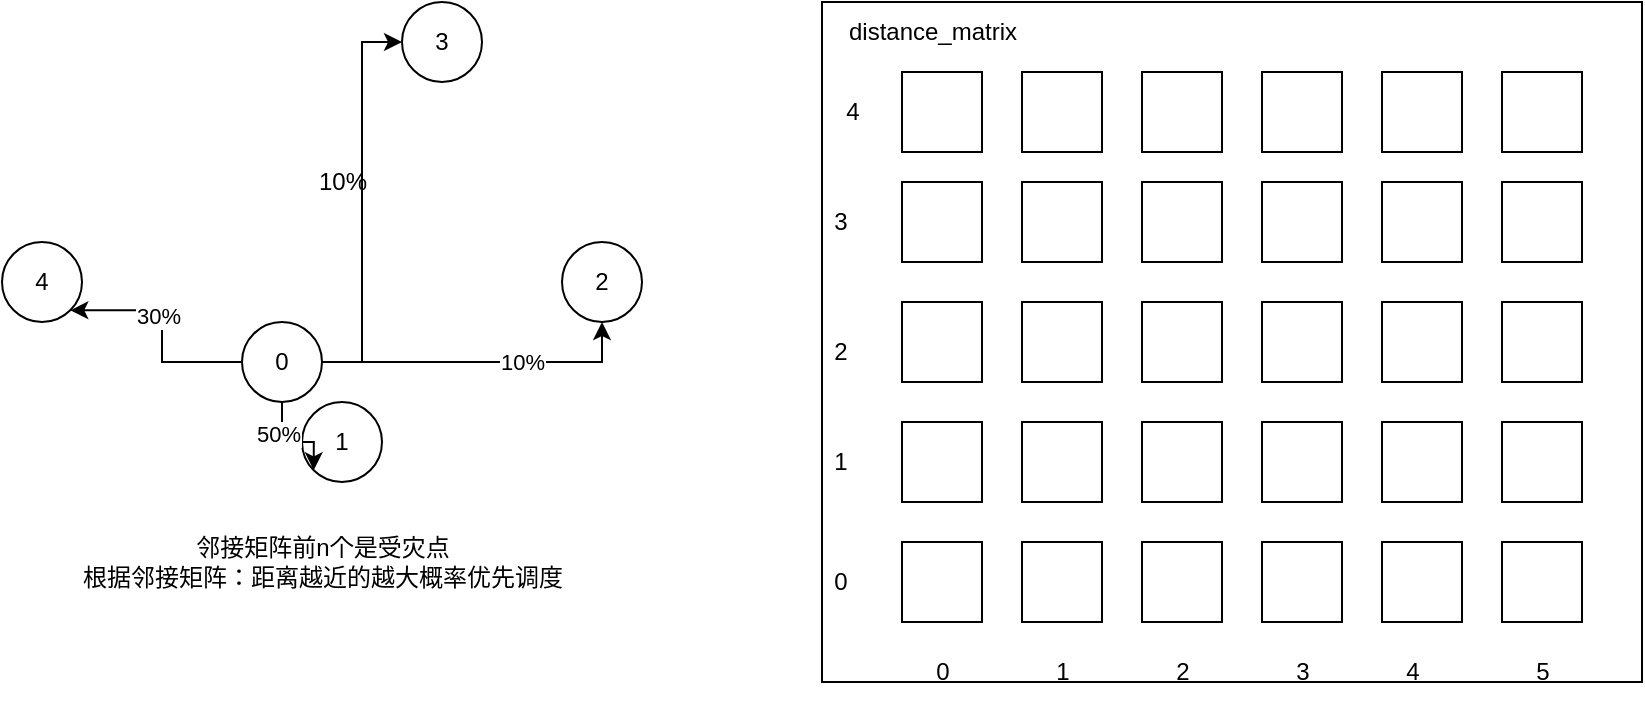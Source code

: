 <mxfile version="20.8.20" type="github">
  <diagram name="第 1 页" id="yvMRvvzwFBnm490DFMN7">
    <mxGraphModel dx="1050" dy="558" grid="1" gridSize="10" guides="1" tooltips="1" connect="1" arrows="1" fold="1" page="1" pageScale="1" pageWidth="827" pageHeight="1169" math="0" shadow="0">
      <root>
        <mxCell id="0" />
        <mxCell id="1" parent="0" />
        <mxCell id="Mk_51du70GMUBHQP6ZVv-5" value="2" style="ellipse;whiteSpace=wrap;html=1;" vertex="1" parent="1">
          <mxGeometry x="290" y="140" width="40" height="40" as="geometry" />
        </mxCell>
        <mxCell id="Mk_51du70GMUBHQP6ZVv-6" value="1" style="ellipse;whiteSpace=wrap;html=1;" vertex="1" parent="1">
          <mxGeometry x="160" y="220" width="40" height="40" as="geometry" />
        </mxCell>
        <mxCell id="Mk_51du70GMUBHQP6ZVv-11" style="edgeStyle=orthogonalEdgeStyle;rounded=0;orthogonalLoop=1;jettySize=auto;html=1;entryX=0;entryY=1;entryDx=0;entryDy=0;" edge="1" parent="1" source="Mk_51du70GMUBHQP6ZVv-7" target="Mk_51du70GMUBHQP6ZVv-6">
          <mxGeometry relative="1" as="geometry" />
        </mxCell>
        <mxCell id="Mk_51du70GMUBHQP6ZVv-13" value="50%" style="edgeLabel;html=1;align=center;verticalAlign=middle;resizable=0;points=[];" vertex="1" connectable="0" parent="Mk_51du70GMUBHQP6ZVv-11">
          <mxGeometry x="-0.353" y="-2" relative="1" as="geometry">
            <mxPoint as="offset" />
          </mxGeometry>
        </mxCell>
        <mxCell id="Mk_51du70GMUBHQP6ZVv-12" style="edgeStyle=orthogonalEdgeStyle;rounded=0;orthogonalLoop=1;jettySize=auto;html=1;entryX=1;entryY=1;entryDx=0;entryDy=0;" edge="1" parent="1" source="Mk_51du70GMUBHQP6ZVv-7" target="Mk_51du70GMUBHQP6ZVv-9">
          <mxGeometry relative="1" as="geometry">
            <Array as="points">
              <mxPoint x="90" y="200" />
              <mxPoint x="90" y="174" />
            </Array>
          </mxGeometry>
        </mxCell>
        <mxCell id="Mk_51du70GMUBHQP6ZVv-16" value="30%&lt;br&gt;" style="edgeLabel;html=1;align=center;verticalAlign=middle;resizable=0;points=[];" vertex="1" connectable="0" parent="Mk_51du70GMUBHQP6ZVv-12">
          <mxGeometry x="0.131" y="2" relative="1" as="geometry">
            <mxPoint as="offset" />
          </mxGeometry>
        </mxCell>
        <mxCell id="Mk_51du70GMUBHQP6ZVv-14" style="edgeStyle=orthogonalEdgeStyle;rounded=0;orthogonalLoop=1;jettySize=auto;html=1;entryX=0;entryY=0.5;entryDx=0;entryDy=0;" edge="1" parent="1" source="Mk_51du70GMUBHQP6ZVv-7" target="Mk_51du70GMUBHQP6ZVv-8">
          <mxGeometry relative="1" as="geometry" />
        </mxCell>
        <mxCell id="Mk_51du70GMUBHQP6ZVv-17" style="edgeStyle=orthogonalEdgeStyle;rounded=0;orthogonalLoop=1;jettySize=auto;html=1;entryX=0.5;entryY=1;entryDx=0;entryDy=0;" edge="1" parent="1" source="Mk_51du70GMUBHQP6ZVv-7" target="Mk_51du70GMUBHQP6ZVv-5">
          <mxGeometry relative="1" as="geometry" />
        </mxCell>
        <mxCell id="Mk_51du70GMUBHQP6ZVv-18" value="10%" style="edgeLabel;html=1;align=center;verticalAlign=middle;resizable=0;points=[];" vertex="1" connectable="0" parent="Mk_51du70GMUBHQP6ZVv-17">
          <mxGeometry x="0.25" relative="1" as="geometry">
            <mxPoint as="offset" />
          </mxGeometry>
        </mxCell>
        <mxCell id="Mk_51du70GMUBHQP6ZVv-7" value="0" style="ellipse;whiteSpace=wrap;html=1;" vertex="1" parent="1">
          <mxGeometry x="130" y="180" width="40" height="40" as="geometry" />
        </mxCell>
        <mxCell id="Mk_51du70GMUBHQP6ZVv-8" value="3" style="ellipse;whiteSpace=wrap;html=1;" vertex="1" parent="1">
          <mxGeometry x="210" y="20" width="40" height="40" as="geometry" />
        </mxCell>
        <mxCell id="Mk_51du70GMUBHQP6ZVv-9" value="4" style="ellipse;whiteSpace=wrap;html=1;" vertex="1" parent="1">
          <mxGeometry x="10" y="140" width="40" height="40" as="geometry" />
        </mxCell>
        <mxCell id="Mk_51du70GMUBHQP6ZVv-15" value="10%" style="text;html=1;align=center;verticalAlign=middle;resizable=0;points=[];autosize=1;strokeColor=none;fillColor=none;" vertex="1" parent="1">
          <mxGeometry x="155" y="95" width="50" height="30" as="geometry" />
        </mxCell>
        <mxCell id="Mk_51du70GMUBHQP6ZVv-19" value="" style="rounded=0;whiteSpace=wrap;html=1;" vertex="1" parent="1">
          <mxGeometry x="420" y="20" width="410" height="340" as="geometry" />
        </mxCell>
        <mxCell id="Mk_51du70GMUBHQP6ZVv-20" value="" style="rounded=0;whiteSpace=wrap;html=1;" vertex="1" parent="1">
          <mxGeometry x="460" y="290" width="40" height="40" as="geometry" />
        </mxCell>
        <mxCell id="Mk_51du70GMUBHQP6ZVv-22" value="" style="rounded=0;whiteSpace=wrap;html=1;" vertex="1" parent="1">
          <mxGeometry x="520" y="290" width="40" height="40" as="geometry" />
        </mxCell>
        <mxCell id="Mk_51du70GMUBHQP6ZVv-23" value="" style="rounded=0;whiteSpace=wrap;html=1;" vertex="1" parent="1">
          <mxGeometry x="580" y="290" width="40" height="40" as="geometry" />
        </mxCell>
        <mxCell id="Mk_51du70GMUBHQP6ZVv-24" value="" style="rounded=0;whiteSpace=wrap;html=1;" vertex="1" parent="1">
          <mxGeometry x="640" y="290" width="40" height="40" as="geometry" />
        </mxCell>
        <mxCell id="Mk_51du70GMUBHQP6ZVv-25" value="" style="rounded=0;whiteSpace=wrap;html=1;" vertex="1" parent="1">
          <mxGeometry x="700" y="290" width="40" height="40" as="geometry" />
        </mxCell>
        <mxCell id="Mk_51du70GMUBHQP6ZVv-26" value="" style="rounded=0;whiteSpace=wrap;html=1;" vertex="1" parent="1">
          <mxGeometry x="760" y="290" width="40" height="40" as="geometry" />
        </mxCell>
        <mxCell id="Mk_51du70GMUBHQP6ZVv-29" value="" style="rounded=0;whiteSpace=wrap;html=1;" vertex="1" parent="1">
          <mxGeometry x="460" y="230" width="40" height="40" as="geometry" />
        </mxCell>
        <mxCell id="Mk_51du70GMUBHQP6ZVv-30" value="" style="rounded=0;whiteSpace=wrap;html=1;" vertex="1" parent="1">
          <mxGeometry x="520" y="230" width="40" height="40" as="geometry" />
        </mxCell>
        <mxCell id="Mk_51du70GMUBHQP6ZVv-31" value="" style="rounded=0;whiteSpace=wrap;html=1;" vertex="1" parent="1">
          <mxGeometry x="580" y="230" width="40" height="40" as="geometry" />
        </mxCell>
        <mxCell id="Mk_51du70GMUBHQP6ZVv-32" value="" style="rounded=0;whiteSpace=wrap;html=1;" vertex="1" parent="1">
          <mxGeometry x="640" y="230" width="40" height="40" as="geometry" />
        </mxCell>
        <mxCell id="Mk_51du70GMUBHQP6ZVv-33" value="" style="rounded=0;whiteSpace=wrap;html=1;" vertex="1" parent="1">
          <mxGeometry x="700" y="230" width="40" height="40" as="geometry" />
        </mxCell>
        <mxCell id="Mk_51du70GMUBHQP6ZVv-34" value="" style="rounded=0;whiteSpace=wrap;html=1;" vertex="1" parent="1">
          <mxGeometry x="760" y="230" width="40" height="40" as="geometry" />
        </mxCell>
        <mxCell id="Mk_51du70GMUBHQP6ZVv-35" value="" style="rounded=0;whiteSpace=wrap;html=1;" vertex="1" parent="1">
          <mxGeometry x="460" y="170" width="40" height="40" as="geometry" />
        </mxCell>
        <mxCell id="Mk_51du70GMUBHQP6ZVv-36" value="" style="rounded=0;whiteSpace=wrap;html=1;" vertex="1" parent="1">
          <mxGeometry x="520" y="170" width="40" height="40" as="geometry" />
        </mxCell>
        <mxCell id="Mk_51du70GMUBHQP6ZVv-37" value="" style="rounded=0;whiteSpace=wrap;html=1;" vertex="1" parent="1">
          <mxGeometry x="580" y="170" width="40" height="40" as="geometry" />
        </mxCell>
        <mxCell id="Mk_51du70GMUBHQP6ZVv-38" value="" style="rounded=0;whiteSpace=wrap;html=1;" vertex="1" parent="1">
          <mxGeometry x="640" y="170" width="40" height="40" as="geometry" />
        </mxCell>
        <mxCell id="Mk_51du70GMUBHQP6ZVv-39" value="" style="rounded=0;whiteSpace=wrap;html=1;" vertex="1" parent="1">
          <mxGeometry x="700" y="170" width="40" height="40" as="geometry" />
        </mxCell>
        <mxCell id="Mk_51du70GMUBHQP6ZVv-40" value="" style="rounded=0;whiteSpace=wrap;html=1;" vertex="1" parent="1">
          <mxGeometry x="760" y="170" width="40" height="40" as="geometry" />
        </mxCell>
        <mxCell id="Mk_51du70GMUBHQP6ZVv-41" value="" style="rounded=0;whiteSpace=wrap;html=1;" vertex="1" parent="1">
          <mxGeometry x="460" y="110" width="40" height="40" as="geometry" />
        </mxCell>
        <mxCell id="Mk_51du70GMUBHQP6ZVv-42" value="" style="rounded=0;whiteSpace=wrap;html=1;" vertex="1" parent="1">
          <mxGeometry x="520" y="110" width="40" height="40" as="geometry" />
        </mxCell>
        <mxCell id="Mk_51du70GMUBHQP6ZVv-43" value="" style="rounded=0;whiteSpace=wrap;html=1;" vertex="1" parent="1">
          <mxGeometry x="580" y="110" width="40" height="40" as="geometry" />
        </mxCell>
        <mxCell id="Mk_51du70GMUBHQP6ZVv-44" value="" style="rounded=0;whiteSpace=wrap;html=1;" vertex="1" parent="1">
          <mxGeometry x="640" y="110" width="40" height="40" as="geometry" />
        </mxCell>
        <mxCell id="Mk_51du70GMUBHQP6ZVv-45" value="" style="rounded=0;whiteSpace=wrap;html=1;" vertex="1" parent="1">
          <mxGeometry x="700" y="110" width="40" height="40" as="geometry" />
        </mxCell>
        <mxCell id="Mk_51du70GMUBHQP6ZVv-46" value="" style="rounded=0;whiteSpace=wrap;html=1;" vertex="1" parent="1">
          <mxGeometry x="760" y="110" width="40" height="40" as="geometry" />
        </mxCell>
        <mxCell id="Mk_51du70GMUBHQP6ZVv-47" value="" style="rounded=0;whiteSpace=wrap;html=1;" vertex="1" parent="1">
          <mxGeometry x="460" y="55" width="40" height="40" as="geometry" />
        </mxCell>
        <mxCell id="Mk_51du70GMUBHQP6ZVv-48" value="" style="rounded=0;whiteSpace=wrap;html=1;" vertex="1" parent="1">
          <mxGeometry x="520" y="55" width="40" height="40" as="geometry" />
        </mxCell>
        <mxCell id="Mk_51du70GMUBHQP6ZVv-49" value="" style="rounded=0;whiteSpace=wrap;html=1;" vertex="1" parent="1">
          <mxGeometry x="580" y="55" width="40" height="40" as="geometry" />
        </mxCell>
        <mxCell id="Mk_51du70GMUBHQP6ZVv-50" value="" style="rounded=0;whiteSpace=wrap;html=1;" vertex="1" parent="1">
          <mxGeometry x="640" y="55" width="40" height="40" as="geometry" />
        </mxCell>
        <mxCell id="Mk_51du70GMUBHQP6ZVv-51" value="" style="rounded=0;whiteSpace=wrap;html=1;" vertex="1" parent="1">
          <mxGeometry x="700" y="55" width="40" height="40" as="geometry" />
        </mxCell>
        <mxCell id="Mk_51du70GMUBHQP6ZVv-52" value="" style="rounded=0;whiteSpace=wrap;html=1;" vertex="1" parent="1">
          <mxGeometry x="760" y="55" width="40" height="40" as="geometry" />
        </mxCell>
        <mxCell id="Mk_51du70GMUBHQP6ZVv-53" value="0" style="text;html=1;align=center;verticalAlign=middle;resizable=0;points=[];autosize=1;strokeColor=none;fillColor=none;" vertex="1" parent="1">
          <mxGeometry x="465" y="340" width="30" height="30" as="geometry" />
        </mxCell>
        <mxCell id="Mk_51du70GMUBHQP6ZVv-54" value="1" style="text;html=1;align=center;verticalAlign=middle;resizable=0;points=[];autosize=1;strokeColor=none;fillColor=none;" vertex="1" parent="1">
          <mxGeometry x="525" y="340" width="30" height="30" as="geometry" />
        </mxCell>
        <mxCell id="Mk_51du70GMUBHQP6ZVv-55" value="2" style="text;html=1;align=center;verticalAlign=middle;resizable=0;points=[];autosize=1;strokeColor=none;fillColor=none;" vertex="1" parent="1">
          <mxGeometry x="585" y="340" width="30" height="30" as="geometry" />
        </mxCell>
        <mxCell id="Mk_51du70GMUBHQP6ZVv-58" value="3" style="text;html=1;align=center;verticalAlign=middle;resizable=0;points=[];autosize=1;strokeColor=none;fillColor=none;" vertex="1" parent="1">
          <mxGeometry x="645" y="340" width="30" height="30" as="geometry" />
        </mxCell>
        <mxCell id="Mk_51du70GMUBHQP6ZVv-60" value="4" style="text;html=1;align=center;verticalAlign=middle;resizable=0;points=[];autosize=1;strokeColor=none;fillColor=none;" vertex="1" parent="1">
          <mxGeometry x="700" y="340" width="30" height="30" as="geometry" />
        </mxCell>
        <mxCell id="Mk_51du70GMUBHQP6ZVv-62" value="5" style="text;html=1;align=center;verticalAlign=middle;resizable=0;points=[];autosize=1;strokeColor=none;fillColor=none;" vertex="1" parent="1">
          <mxGeometry x="765" y="340" width="30" height="30" as="geometry" />
        </mxCell>
        <mxCell id="Mk_51du70GMUBHQP6ZVv-63" value="0" style="text;html=1;align=center;verticalAlign=middle;resizable=0;points=[];autosize=1;strokeColor=none;fillColor=none;" vertex="1" parent="1">
          <mxGeometry x="414" y="295" width="30" height="30" as="geometry" />
        </mxCell>
        <mxCell id="Mk_51du70GMUBHQP6ZVv-64" value="1" style="text;html=1;align=center;verticalAlign=middle;resizable=0;points=[];autosize=1;strokeColor=none;fillColor=none;" vertex="1" parent="1">
          <mxGeometry x="414" y="235" width="30" height="30" as="geometry" />
        </mxCell>
        <mxCell id="Mk_51du70GMUBHQP6ZVv-65" value="2" style="text;html=1;align=center;verticalAlign=middle;resizable=0;points=[];autosize=1;strokeColor=none;fillColor=none;" vertex="1" parent="1">
          <mxGeometry x="414" y="180" width="30" height="30" as="geometry" />
        </mxCell>
        <mxCell id="Mk_51du70GMUBHQP6ZVv-66" value="distance_matrix&lt;br&gt;" style="text;html=1;align=center;verticalAlign=middle;resizable=0;points=[];autosize=1;strokeColor=none;fillColor=none;" vertex="1" parent="1">
          <mxGeometry x="420" y="20" width="110" height="30" as="geometry" />
        </mxCell>
        <mxCell id="Mk_51du70GMUBHQP6ZVv-67" value="邻接矩阵前n个是受灾点&lt;br&gt;根据邻接矩阵：距离越近的越大概率优先调度" style="text;html=1;align=center;verticalAlign=middle;resizable=0;points=[];autosize=1;strokeColor=none;fillColor=none;" vertex="1" parent="1">
          <mxGeometry x="40" y="280" width="260" height="40" as="geometry" />
        </mxCell>
        <mxCell id="Mk_51du70GMUBHQP6ZVv-68" value="3" style="text;html=1;align=center;verticalAlign=middle;resizable=0;points=[];autosize=1;strokeColor=none;fillColor=none;" vertex="1" parent="1">
          <mxGeometry x="414" y="115" width="30" height="30" as="geometry" />
        </mxCell>
        <mxCell id="Mk_51du70GMUBHQP6ZVv-69" value="4" style="text;html=1;align=center;verticalAlign=middle;resizable=0;points=[];autosize=1;strokeColor=none;fillColor=none;" vertex="1" parent="1">
          <mxGeometry x="420" y="60" width="30" height="30" as="geometry" />
        </mxCell>
      </root>
    </mxGraphModel>
  </diagram>
</mxfile>
